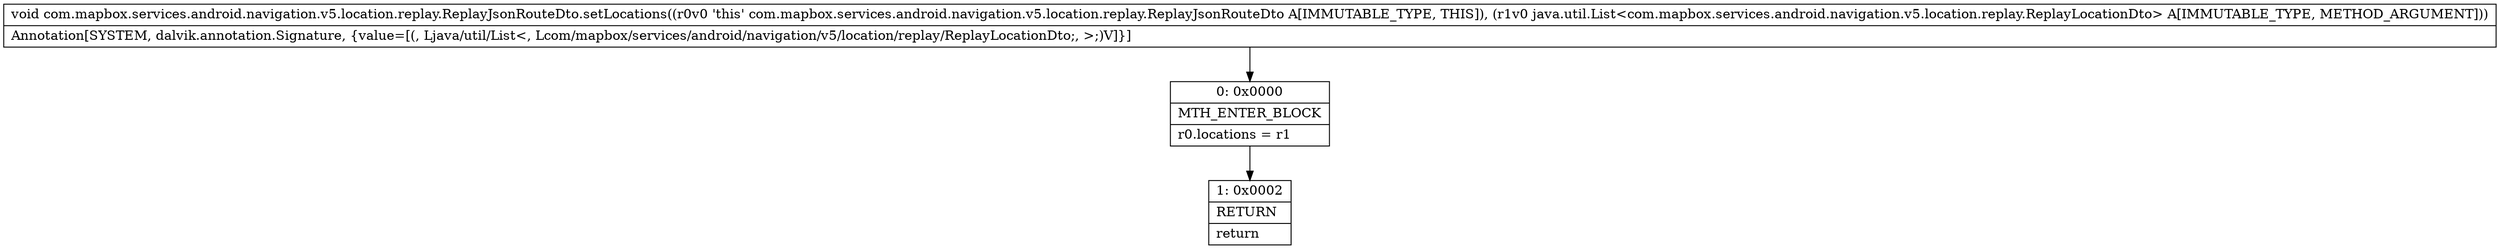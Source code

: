 digraph "CFG forcom.mapbox.services.android.navigation.v5.location.replay.ReplayJsonRouteDto.setLocations(Ljava\/util\/List;)V" {
Node_0 [shape=record,label="{0\:\ 0x0000|MTH_ENTER_BLOCK\l|r0.locations = r1\l}"];
Node_1 [shape=record,label="{1\:\ 0x0002|RETURN\l|return\l}"];
MethodNode[shape=record,label="{void com.mapbox.services.android.navigation.v5.location.replay.ReplayJsonRouteDto.setLocations((r0v0 'this' com.mapbox.services.android.navigation.v5.location.replay.ReplayJsonRouteDto A[IMMUTABLE_TYPE, THIS]), (r1v0 java.util.List\<com.mapbox.services.android.navigation.v5.location.replay.ReplayLocationDto\> A[IMMUTABLE_TYPE, METHOD_ARGUMENT]))  | Annotation[SYSTEM, dalvik.annotation.Signature, \{value=[(, Ljava\/util\/List\<, Lcom\/mapbox\/services\/android\/navigation\/v5\/location\/replay\/ReplayLocationDto;, \>;)V]\}]\l}"];
MethodNode -> Node_0;
Node_0 -> Node_1;
}

